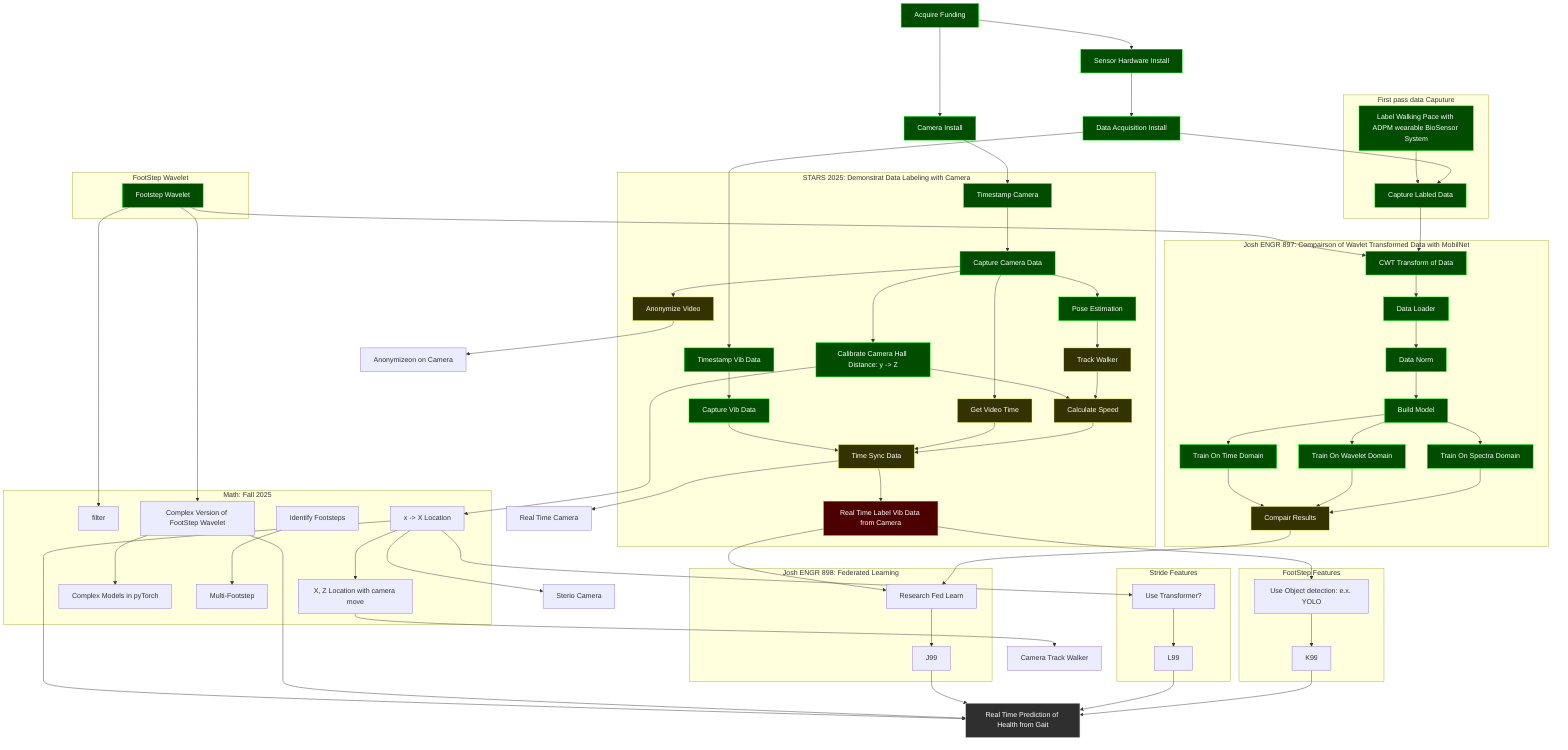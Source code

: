 %% ─────────────────────────────────────────────
%% 📈 HOW TO PREVIEW THIS DIAGRAM:
%% → Right-click this file tab (not the content) → “Command Palette”
%% → Type: “Preview Mermaid Diagram”
%% ─────────────────────────────────────────────
graph TD
    classDef done fill:#004d00,stroke:#00ff00,color:#ffffff;
    classDef inprogress fill:#333300,stroke:#ffff66,color:#ffffff;
    classDef pending fill:#4d0000,stroke:#ff6666,color:#ffffff;
    classDef shared fill:#2f2f2f,stroke:#cccccc,color:#ffffff;

    A[Acquire Funding]

    %% Sensor Instalation
    A --> B1[Sensor Hardware Install]
    B1 --> B2[Data Acquisition Install]
    A --> B3[Camera Install]
    class A done;
    class B1 done;
    class B2 done;
    class B3 done;

    %% Data acquistion, Walking Pace Tagged
    subgraph First pass data Caputure
        C1[Label Walking Pace with ADPM wearable BioSensor System]
        C2[Capture Labled Data]
    end
    C1 --> C2
    B2 --> C2
    class C1 done;
    class C2 done;


    %% Footstep Wavelet
    subgraph FootStep Wavelet
        D1[Footstep Wavelet]
    end
    D1 --> E1
    class D1 done;


    %% Model Development, data transform
    C2 --> E1
    subgraph Josh ENGR 897: Compairson of Wavlet Transformed Data with MobilNet
        E1[CWT Transform of Data]
        class E1 done;
        E2[Data Loader]
        class E2 done;
        E3[Data Norm]
        class E3 done;
        E4[Build Model]
        class E4 done;
        E5[Train On Time Domain]
        class E5 done;
        E6[Train On Wavelet Domain]
        class E6 done;
        E7[Train On Spectra Domain]
        class E7 done;
        E8[Compair Results]
        class E8 inprogress;
    end
    E1 --> E2
    E2 --> E3
    E3 --> E4
    E4 --> E5
    E4 --> E6
    E4 --> E7
    E5-->E8
    E6-->E8
    E7-->E8


    %% Using Camera to label data
    %%E2 --> F1
    B2 --> G1
    B3 --> G2
    subgraph STARS 2025: Demonstrat Data Labeling with Camera
        G1[Timestamp Vib Data]
        class G1 done;
        G2[Timestamp Camera]
        class G2 done;
        H1[Capture Vib Data]
        class H1 done;
        H2[Capture Camera Data]
        class H2 done;
        H4[Anonymize Video]
        class H4 inprogress;
        H10[Get Video Time]
        class H10 inprogress;
        H3[Calibrate Camera Hall Distance: y -> Z]
        class H3 done;
        H5[Pose Estimation]
        class H5 done;
        H6[Track Walker]
        class H6 inprogress;
        H9[Calculate Speed]
        class H9 inprogress;
        H7[Time Sync Data]
        class H7 inprogress;
        H8[Real Time Label Vib Data from Camera]
        class H8 pending;
    end
    G1 --> H1
    G2 --> H2
    H1 --> H7
    H2 --> H4
    H2 --> H5
    H2 --> H3
    H2 --> H10
    H10 --> H7
    H5 --> H6
    H3 --> H9
    H6 --> H9
    H9 --> H7
    H7 --> H8

    %% From footstep wavelet
    D1 --> I1 
    D1 --> I4
    subgraph Math: Fall 2025
        I1[filter]
        I2[x -> X Location]
        I3[X, Z Location with camera move]
        I4[Complex Version of FootStep Wavelet]
        I5[Complex Models in pyTorch]
        I6[Identify Footsteps]
        I7[Multi-Footstep]
    end
    H3 --> I2
    I2 --> I3
    I4 --> I5
    I6 --> I7

    H8 --> J1
    E8 --> J1
    subgraph Josh ENGR 898: Federated Learning
        J1[Research Fed Learn]
        J99
    end
    J1 --> J99

    H8 --> K1
    %%F1 --> K1
    subgraph FootStep Features
        K1[Use Object detection: e.x. YOLO]
        K99
    end
    K1 --> K99

    I2 -->L1
    subgraph Stride Features
        L1[Use Transformer?]
        L99
    end
    L1 --> L99

    %% Unphased issues
    I3 --> X1[Camera Track Walker]
    H4 --> X2[Anonymizeon on Camera]
    I2 --> X9[Sterio Camera]
    H7 --> X4[Real Time Camera]

    %% End Prodcut
    I2 --> Z
    I4 --> Z
    J99 --> Z
    L99 --> Z
    K99 --> Z
    Z[Real Time Prediction of Health from Gait]

    class Z shared;